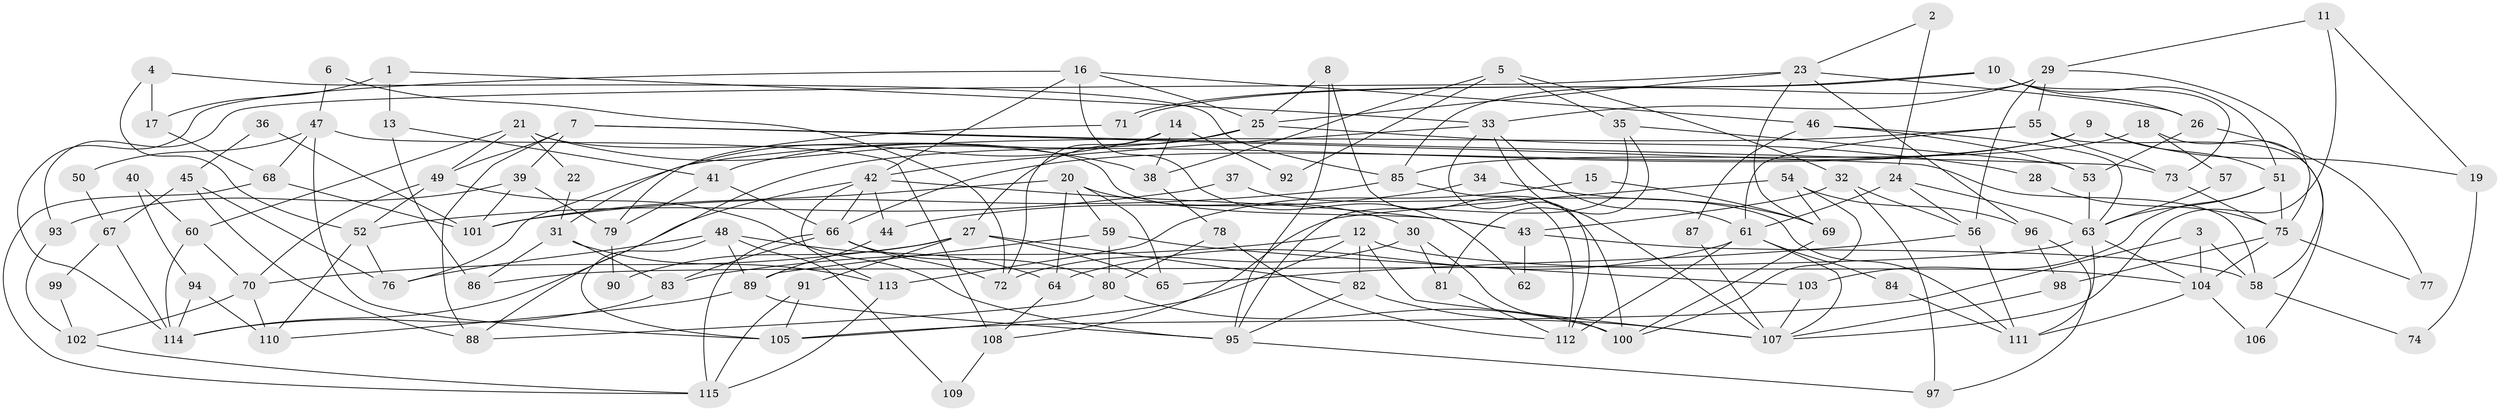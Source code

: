// Generated by graph-tools (version 1.1) at 2025/50/03/09/25 03:50:15]
// undirected, 115 vertices, 230 edges
graph export_dot {
graph [start="1"]
  node [color=gray90,style=filled];
  1;
  2;
  3;
  4;
  5;
  6;
  7;
  8;
  9;
  10;
  11;
  12;
  13;
  14;
  15;
  16;
  17;
  18;
  19;
  20;
  21;
  22;
  23;
  24;
  25;
  26;
  27;
  28;
  29;
  30;
  31;
  32;
  33;
  34;
  35;
  36;
  37;
  38;
  39;
  40;
  41;
  42;
  43;
  44;
  45;
  46;
  47;
  48;
  49;
  50;
  51;
  52;
  53;
  54;
  55;
  56;
  57;
  58;
  59;
  60;
  61;
  62;
  63;
  64;
  65;
  66;
  67;
  68;
  69;
  70;
  71;
  72;
  73;
  74;
  75;
  76;
  77;
  78;
  79;
  80;
  81;
  82;
  83;
  84;
  85;
  86;
  87;
  88;
  89;
  90;
  91;
  92;
  93;
  94;
  95;
  96;
  97;
  98;
  99;
  100;
  101;
  102;
  103;
  104;
  105;
  106;
  107;
  108;
  109;
  110;
  111;
  112;
  113;
  114;
  115;
  1 -- 13;
  1 -- 17;
  1 -- 33;
  2 -- 23;
  2 -- 24;
  3 -- 105;
  3 -- 104;
  3 -- 58;
  4 -- 85;
  4 -- 52;
  4 -- 17;
  5 -- 32;
  5 -- 35;
  5 -- 38;
  5 -- 92;
  6 -- 72;
  6 -- 47;
  7 -- 88;
  7 -- 58;
  7 -- 39;
  7 -- 49;
  7 -- 73;
  8 -- 112;
  8 -- 95;
  8 -- 25;
  9 -- 51;
  9 -- 66;
  9 -- 19;
  9 -- 88;
  10 -- 71;
  10 -- 71;
  10 -- 73;
  10 -- 26;
  10 -- 51;
  11 -- 107;
  11 -- 29;
  11 -- 19;
  12 -- 107;
  12 -- 105;
  12 -- 82;
  12 -- 83;
  12 -- 104;
  13 -- 41;
  13 -- 86;
  14 -- 31;
  14 -- 38;
  14 -- 72;
  14 -- 92;
  15 -- 69;
  15 -- 113;
  16 -- 25;
  16 -- 114;
  16 -- 42;
  16 -- 46;
  16 -- 62;
  17 -- 68;
  18 -- 58;
  18 -- 85;
  18 -- 57;
  19 -- 74;
  20 -- 64;
  20 -- 30;
  20 -- 59;
  20 -- 65;
  20 -- 101;
  21 -- 49;
  21 -- 38;
  21 -- 22;
  21 -- 43;
  21 -- 60;
  22 -- 31;
  23 -- 26;
  23 -- 25;
  23 -- 69;
  23 -- 93;
  23 -- 96;
  24 -- 63;
  24 -- 61;
  24 -- 56;
  25 -- 27;
  25 -- 28;
  25 -- 41;
  26 -- 53;
  26 -- 77;
  27 -- 70;
  27 -- 65;
  27 -- 82;
  27 -- 90;
  27 -- 91;
  28 -- 75;
  29 -- 56;
  29 -- 33;
  29 -- 55;
  29 -- 75;
  29 -- 85;
  30 -- 81;
  30 -- 72;
  30 -- 100;
  31 -- 83;
  31 -- 113;
  31 -- 86;
  32 -- 56;
  32 -- 43;
  32 -- 97;
  33 -- 107;
  33 -- 42;
  33 -- 61;
  33 -- 112;
  34 -- 69;
  34 -- 44;
  35 -- 95;
  35 -- 53;
  35 -- 81;
  36 -- 45;
  36 -- 101;
  37 -- 52;
  37 -- 111;
  38 -- 78;
  39 -- 101;
  39 -- 79;
  39 -- 93;
  40 -- 94;
  40 -- 60;
  41 -- 66;
  41 -- 79;
  42 -- 43;
  42 -- 44;
  42 -- 66;
  42 -- 113;
  42 -- 114;
  43 -- 58;
  43 -- 62;
  44 -- 89;
  45 -- 76;
  45 -- 88;
  45 -- 67;
  46 -- 63;
  46 -- 53;
  46 -- 87;
  47 -- 105;
  47 -- 68;
  47 -- 50;
  47 -- 108;
  48 -- 64;
  48 -- 76;
  48 -- 89;
  48 -- 105;
  48 -- 109;
  49 -- 95;
  49 -- 52;
  49 -- 70;
  50 -- 67;
  51 -- 103;
  51 -- 63;
  51 -- 75;
  52 -- 110;
  52 -- 76;
  53 -- 63;
  54 -- 100;
  54 -- 96;
  54 -- 69;
  54 -- 108;
  55 -- 73;
  55 -- 61;
  55 -- 76;
  55 -- 106;
  56 -- 111;
  56 -- 65;
  57 -- 63;
  58 -- 74;
  59 -- 89;
  59 -- 80;
  59 -- 103;
  60 -- 114;
  60 -- 70;
  61 -- 64;
  61 -- 84;
  61 -- 107;
  61 -- 112;
  63 -- 104;
  63 -- 86;
  63 -- 111;
  64 -- 108;
  66 -- 80;
  66 -- 72;
  66 -- 83;
  66 -- 115;
  67 -- 114;
  67 -- 99;
  68 -- 115;
  68 -- 101;
  69 -- 100;
  70 -- 102;
  70 -- 110;
  71 -- 79;
  73 -- 75;
  75 -- 77;
  75 -- 98;
  75 -- 104;
  78 -- 112;
  78 -- 80;
  79 -- 90;
  80 -- 100;
  80 -- 88;
  81 -- 112;
  82 -- 95;
  82 -- 107;
  83 -- 114;
  84 -- 111;
  85 -- 100;
  85 -- 101;
  87 -- 107;
  89 -- 95;
  89 -- 110;
  91 -- 115;
  91 -- 105;
  93 -- 102;
  94 -- 110;
  94 -- 114;
  95 -- 97;
  96 -- 98;
  96 -- 97;
  98 -- 107;
  99 -- 102;
  102 -- 115;
  103 -- 107;
  104 -- 106;
  104 -- 111;
  108 -- 109;
  113 -- 115;
}
